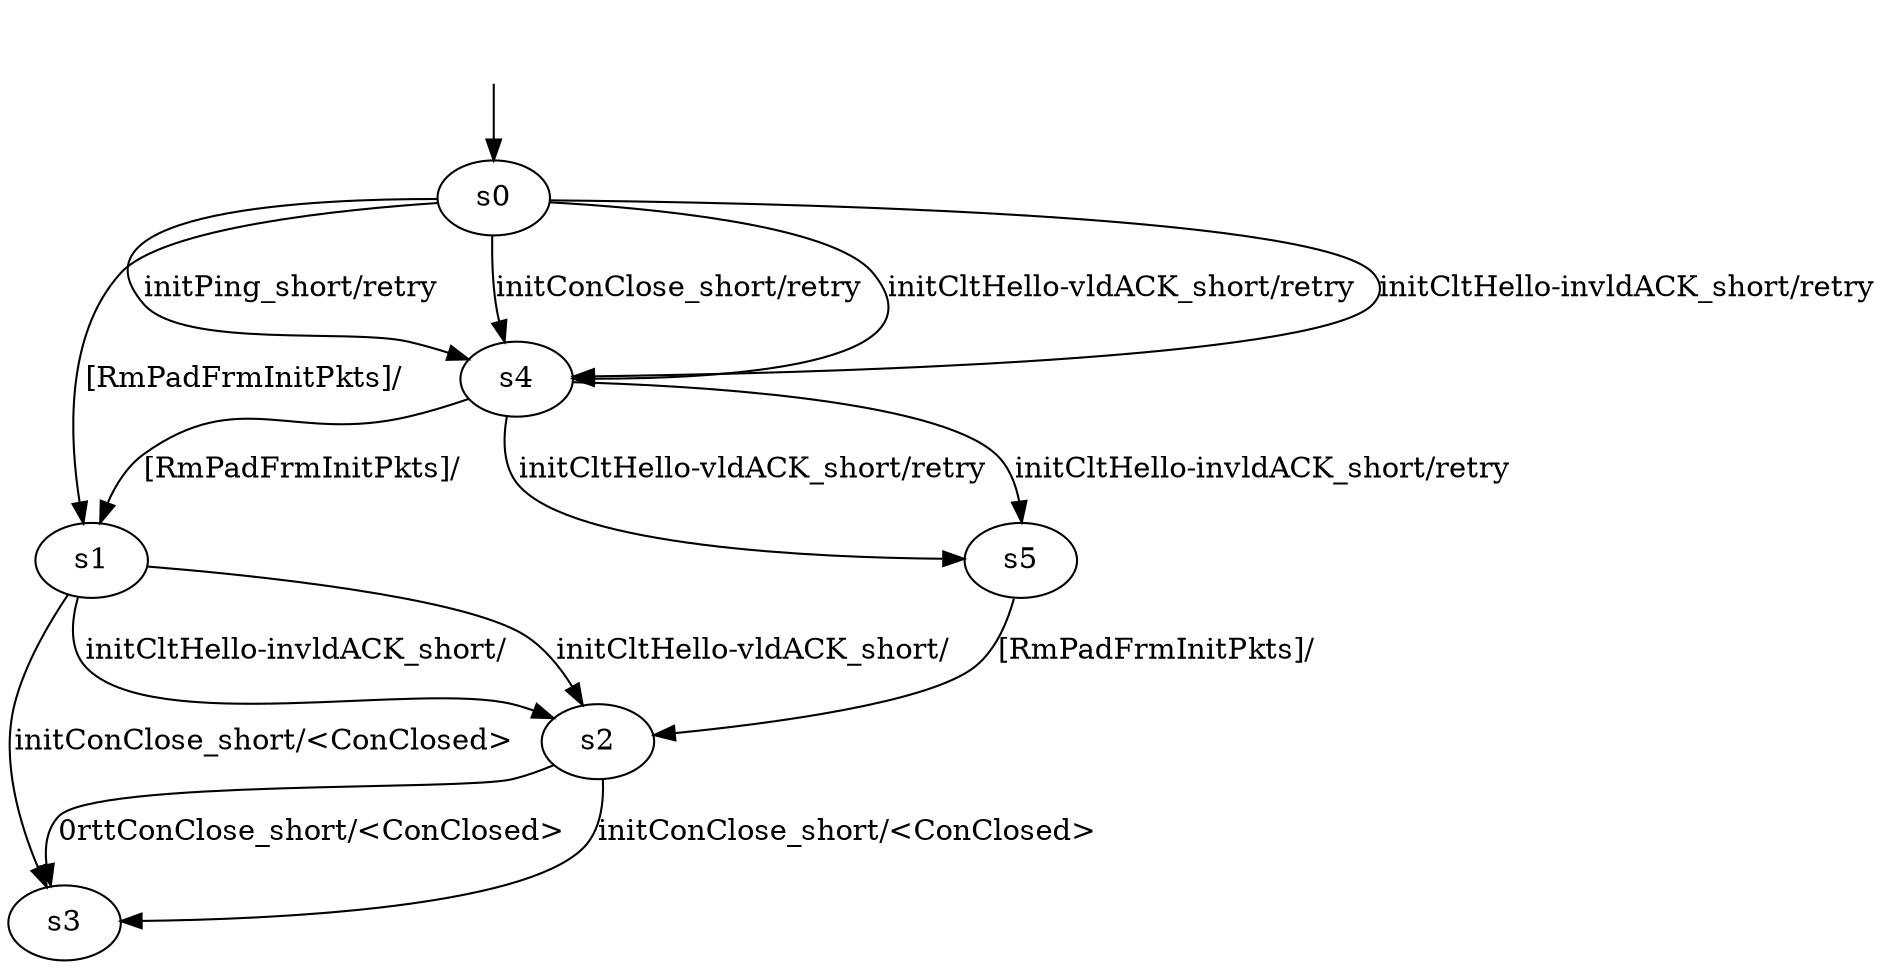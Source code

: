 digraph "../results/kwikModels/kwik-PSK-PSK-s-0/learnedModel" {
s0 [label=s0];
s1 [label=s1];
s2 [label=s2];
s3 [label=s3];
s4 [label=s4];
s5 [label=s5];
s0 -> s4  [label="initPing_short/retry "];
s0 -> s4  [label="initConClose_short/retry "];
s0 -> s4  [label="initCltHello-vldACK_short/retry "];
s0 -> s4  [label="initCltHello-invldACK_short/retry "];
s0 -> s1  [label="[RmPadFrmInitPkts]/ "];
s1 -> s3  [label="initConClose_short/<ConClosed> "];
s1 -> s2  [label="initCltHello-vldACK_short/ "];
s1 -> s2  [label="initCltHello-invldACK_short/ "];
s2 -> s3  [label="initConClose_short/<ConClosed> "];
s2 -> s3  [label="0rttConClose_short/<ConClosed> "];
s4 -> s5  [label="initCltHello-vldACK_short/retry "];
s4 -> s5  [label="initCltHello-invldACK_short/retry "];
s4 -> s1  [label="[RmPadFrmInitPkts]/ "];
s5 -> s2  [label="[RmPadFrmInitPkts]/ "];
__start0 [label="", shape=none];
__start0 -> s0  [label=""];
}
